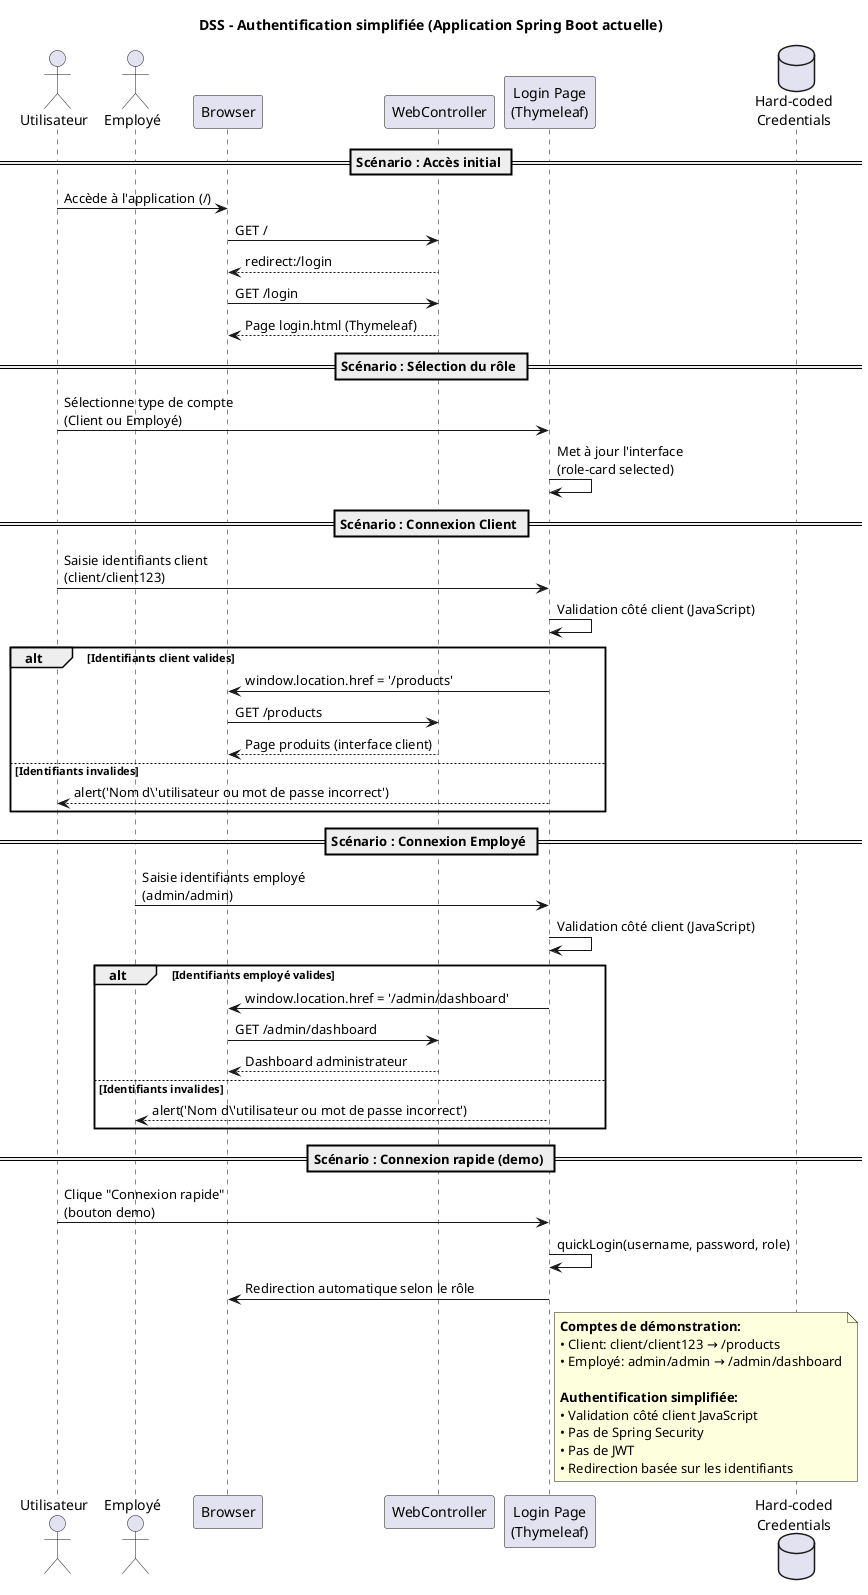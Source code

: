 @startuml
title DSS – Authentification simplifiée (Application Spring Boot actuelle)

' === Acteurs ===
actor Client as "Utilisateur"
actor Employee as "Employé"

' === Composants Spring Boot ===
participant "Browser" as Browser
participant "WebController" as WebCtrl
participant "Login Page\n(Thymeleaf)" as LoginPage
database "Hard-coded\nCredentials" as Creds

== Scénario : Accès initial ==
Client -> Browser : Accède à l'application (/)
Browser -> WebCtrl : GET /
WebCtrl --> Browser : redirect:/login
Browser -> WebCtrl : GET /login
WebCtrl --> Browser : Page login.html (Thymeleaf)

== Scénario : Sélection du rôle ==
Client -> LoginPage : Sélectionne type de compte\n(Client ou Employé)
LoginPage -> LoginPage : Met à jour l'interface\n(role-card selected)

== Scénario : Connexion Client ==
Client -> LoginPage : Saisie identifiants client\n(client/client123)
LoginPage -> LoginPage : Validation côté client (JavaScript)

alt Identifiants client valides
  LoginPage -> Browser : window.location.href = '/products'
  Browser -> WebCtrl : GET /products
  WebCtrl --> Browser : Page produits (interface client)
else Identifiants invalides
  LoginPage --> Client : alert('Nom d\'utilisateur ou mot de passe incorrect')
end

== Scénario : Connexion Employé ==
Employee -> LoginPage : Saisie identifiants employé\n(admin/admin)
LoginPage -> LoginPage : Validation côté client (JavaScript)

alt Identifiants employé valides
  LoginPage -> Browser : window.location.href = '/admin/dashboard'
  Browser -> WebCtrl : GET /admin/dashboard
  WebCtrl --> Browser : Dashboard administrateur
else Identifiants invalides
  LoginPage --> Employee : alert('Nom d\'utilisateur ou mot de passe incorrect')
end

== Scénario : Connexion rapide (demo) ==
Client -> LoginPage : Clique "Connexion rapide"\n(bouton demo)
LoginPage -> LoginPage : quickLogin(username, password, role)
LoginPage -> Browser : Redirection automatique selon le rôle

note right of LoginPage
  **Comptes de démonstration:**
  • Client: client/client123 → /products
  • Employé: admin/admin → /admin/dashboard
  
  **Authentification simplifiée:**
  • Validation côté client JavaScript
  • Pas de Spring Security
  • Pas de JWT
  • Redirection basée sur les identifiants
end note

@enduml
